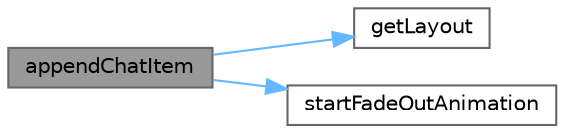 digraph "appendChatItem"
{
 // LATEX_PDF_SIZE
  bgcolor="transparent";
  edge [fontname=Helvetica,fontsize=10,labelfontname=Helvetica,labelfontsize=10];
  node [fontname=Helvetica,fontsize=10,shape=box,height=0.2,width=0.4];
  rankdir="LR";
  Node1 [id="Node000001",label="appendChatItem",height=0.2,width=0.4,color="gray40", fillcolor="grey60", style="filled", fontcolor="black",tooltip="尾部插入聊天项"];
  Node1 -> Node2 [id="edge1_Node000001_Node000002",color="steelblue1",style="solid",tooltip=" "];
  Node2 [id="Node000002",label="getLayout",height=0.2,width=0.4,color="grey40", fillcolor="white", style="filled",URL="$class_chat_view.html#a795462e11c4a2de614792508f7c64b68",tooltip="获取垂直布局"];
  Node1 -> Node3 [id="edge2_Node000001_Node000003",color="steelblue1",style="solid",tooltip=" "];
  Node3 [id="Node000003",label="startFadeOutAnimation",height=0.2,width=0.4,color="grey40", fillcolor="white", style="filled",URL="$class_chat_view.html#acd89f5702ef420aad0371391f6212f9d",tooltip="启动淡出动画"];
}
